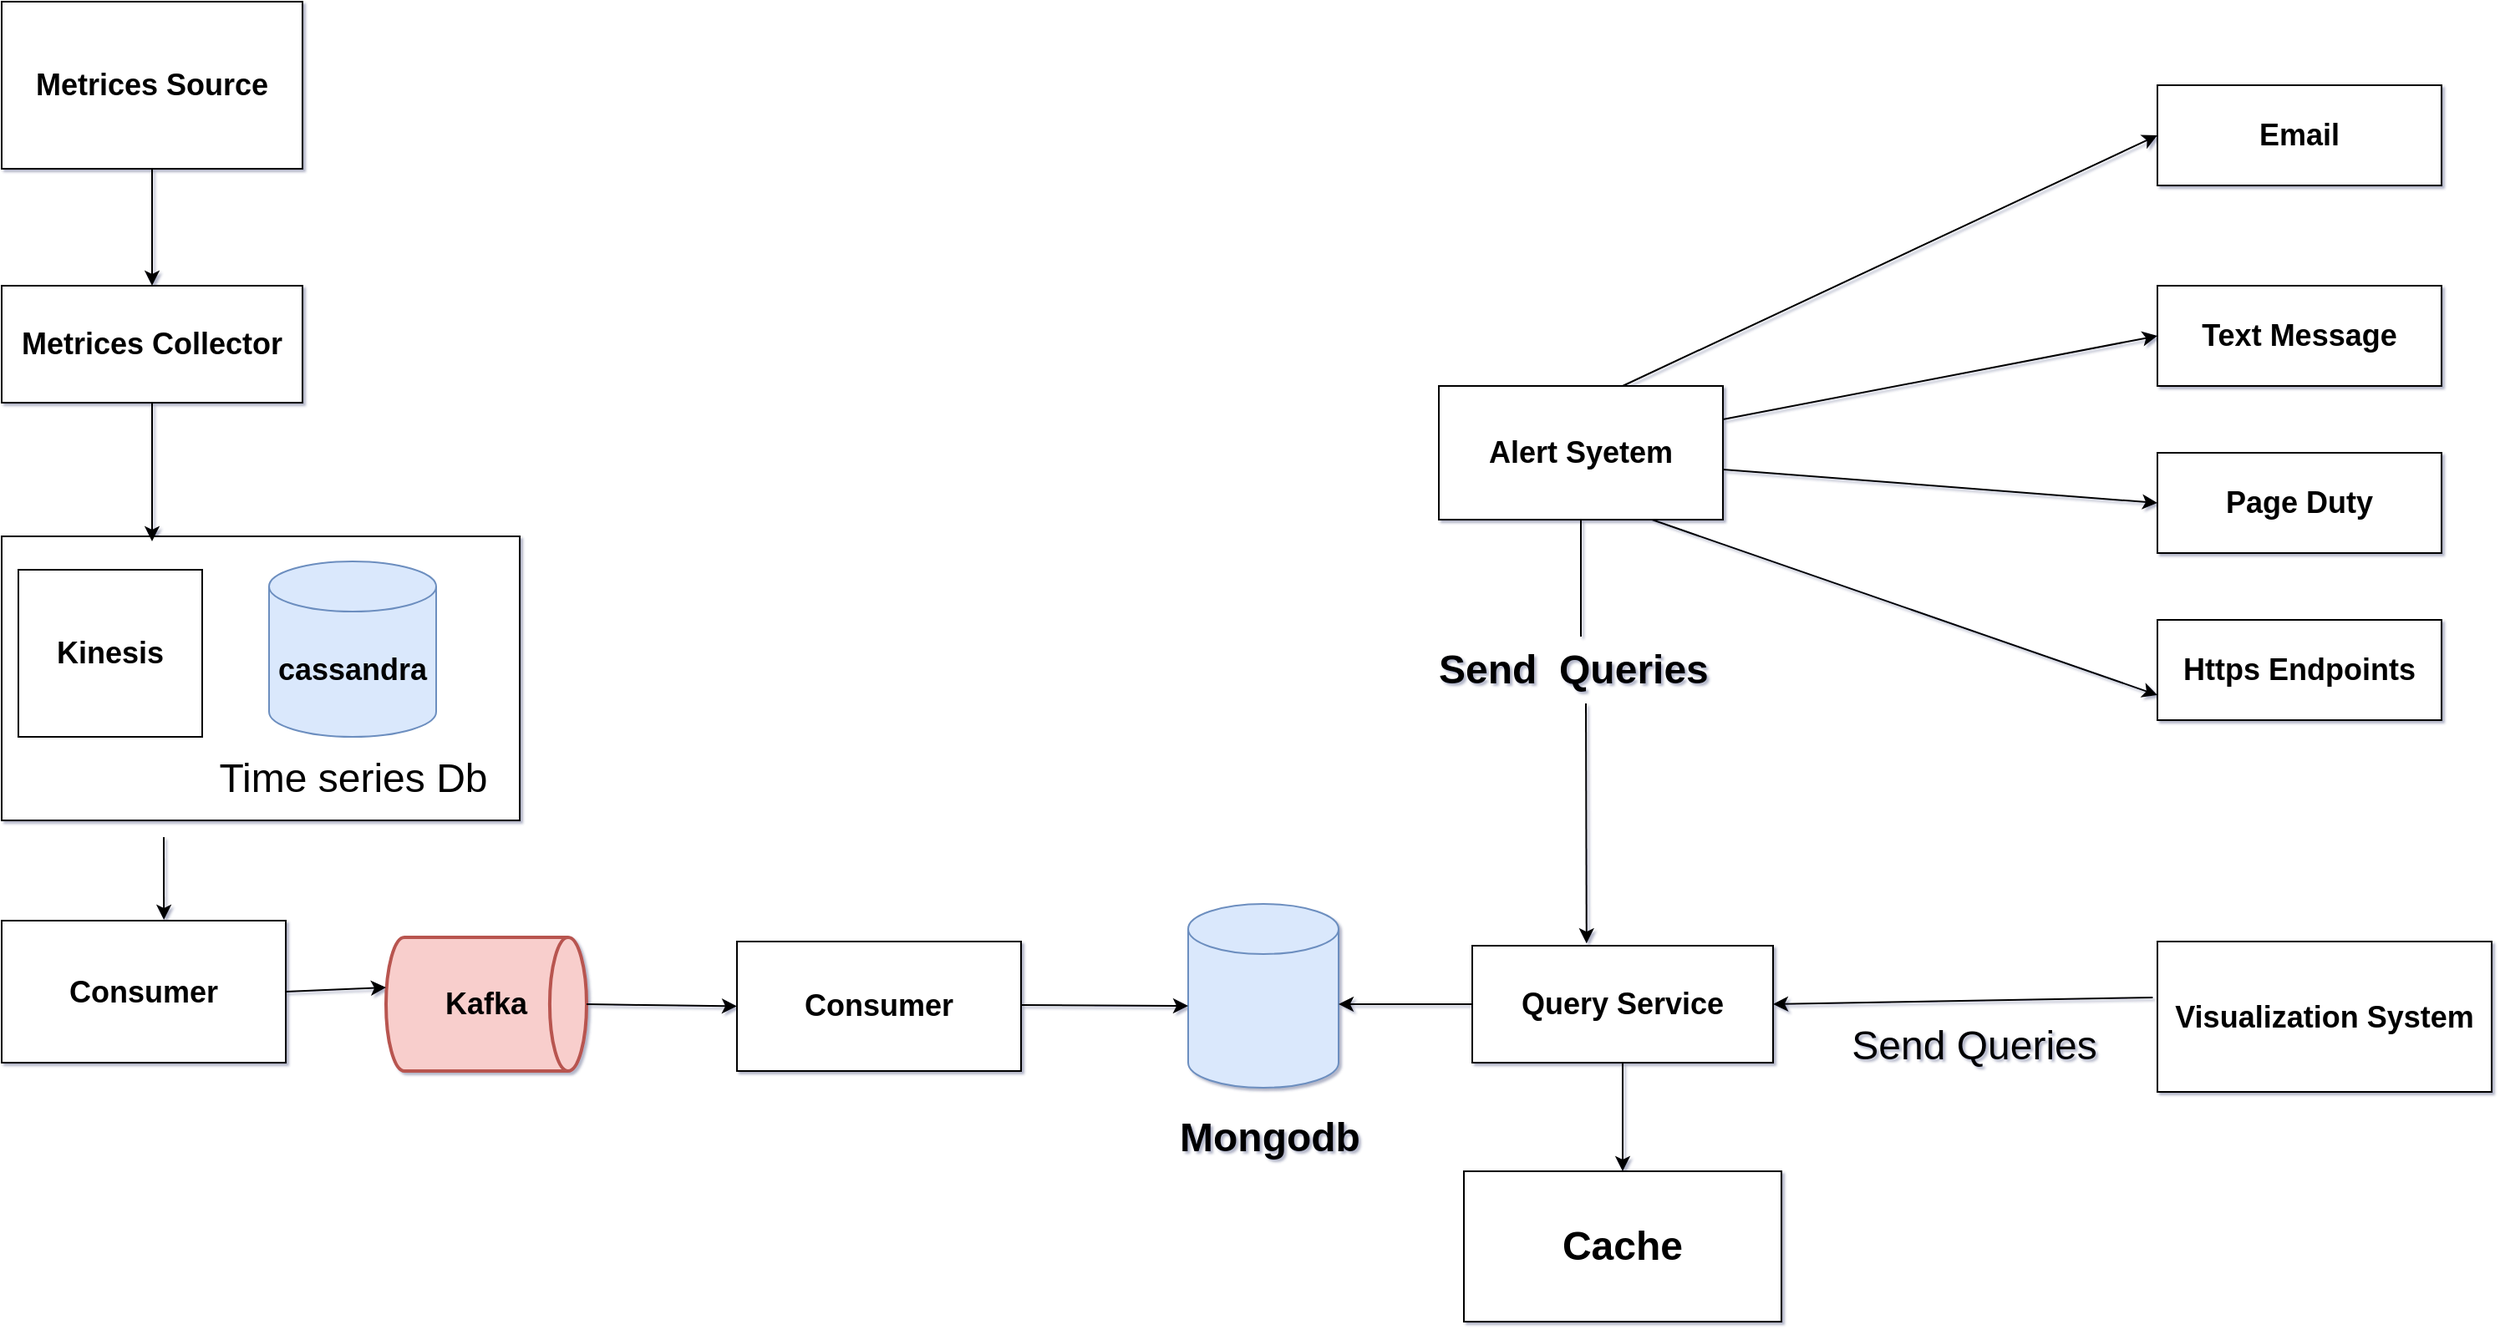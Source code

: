 <mxfile version="16.2.7" type="github">
  <diagram id="ZJvvMEEN9li1mQhJDmkr" name="Page-1">
    <mxGraphModel dx="1597" dy="3242" grid="1" gridSize="10" guides="1" tooltips="1" connect="1" arrows="1" fold="1" page="1" pageScale="1" pageWidth="1654" pageHeight="2336" background="#ffffff" math="0" shadow="1">
      <root>
        <mxCell id="0" />
        <mxCell id="1" parent="0" />
        <mxCell id="QLm1vupBQiNg1NUSUBey-1" value="&lt;b&gt;&lt;font style=&quot;font-size: 18px&quot;&gt;Metrices Source&lt;/font&gt;&lt;/b&gt;" style="rounded=0;whiteSpace=wrap;html=1;" parent="1" vertex="1">
          <mxGeometry x="20" y="-50" width="180" height="100" as="geometry" />
        </mxCell>
        <mxCell id="QLm1vupBQiNg1NUSUBey-3" value="" style="rounded=0;whiteSpace=wrap;html=1;" parent="1" vertex="1">
          <mxGeometry x="20" y="270" width="310" height="170" as="geometry" />
        </mxCell>
        <mxCell id="QLm1vupBQiNg1NUSUBey-5" value="&lt;span style=&quot;font-size: 18px&quot;&gt;&lt;b&gt;Kafka&lt;/b&gt;&lt;/span&gt;" style="strokeWidth=2;html=1;shape=mxgraph.flowchart.direct_data;whiteSpace=wrap;fillColor=#f8cecc;strokeColor=#b85450;" parent="1" vertex="1">
          <mxGeometry x="250" y="510" width="120" height="80" as="geometry" />
        </mxCell>
        <mxCell id="QLm1vupBQiNg1NUSUBey-8" value="" style="shape=cylinder3;whiteSpace=wrap;html=1;boundedLbl=1;backgroundOutline=1;size=15;fillColor=#dae8fc;strokeColor=#6c8ebf;" parent="1" vertex="1">
          <mxGeometry x="730" y="490" width="90" height="110" as="geometry" />
        </mxCell>
        <mxCell id="QLm1vupBQiNg1NUSUBey-9" value="&lt;h1&gt;Mongodb&lt;/h1&gt;" style="text;html=1;strokeColor=none;fillColor=none;spacing=5;spacingTop=-20;whiteSpace=wrap;overflow=hidden;rounded=0;" parent="1" vertex="1">
          <mxGeometry x="720" y="610" width="140" height="40" as="geometry" />
        </mxCell>
        <mxCell id="QLm1vupBQiNg1NUSUBey-10" value="&lt;b&gt;&lt;font style=&quot;font-size: 18px&quot;&gt;Metrices Collector&lt;/font&gt;&lt;/b&gt;" style="rounded=0;whiteSpace=wrap;html=1;" parent="1" vertex="1">
          <mxGeometry x="20" y="120" width="180" height="70" as="geometry" />
        </mxCell>
        <mxCell id="QLm1vupBQiNg1NUSUBey-13" value="&lt;b&gt;&lt;font style=&quot;font-size: 18px&quot;&gt;Consumer&lt;/font&gt;&lt;/b&gt;" style="rounded=0;whiteSpace=wrap;html=1;" parent="1" vertex="1">
          <mxGeometry x="20" y="500" width="170" height="85" as="geometry" />
        </mxCell>
        <mxCell id="QLm1vupBQiNg1NUSUBey-15" value="&lt;b&gt;&lt;font style=&quot;font-size: 18px&quot;&gt;Consumer&lt;/font&gt;&lt;/b&gt;" style="rounded=0;whiteSpace=wrap;html=1;" parent="1" vertex="1">
          <mxGeometry x="460" y="512.5" width="170" height="77.5" as="geometry" />
        </mxCell>
        <mxCell id="QLm1vupBQiNg1NUSUBey-16" value="&lt;span style=&quot;font-size: 18px&quot;&gt;&lt;b&gt;Query Service&lt;/b&gt;&lt;/span&gt;" style="rounded=0;whiteSpace=wrap;html=1;" parent="1" vertex="1">
          <mxGeometry x="900" y="515" width="180" height="70" as="geometry" />
        </mxCell>
        <mxCell id="QLm1vupBQiNg1NUSUBey-17" value="&lt;b&gt;&lt;font style=&quot;font-size: 24px&quot;&gt;Cache&lt;/font&gt;&lt;/b&gt;" style="rounded=0;whiteSpace=wrap;html=1;" parent="1" vertex="1">
          <mxGeometry x="895" y="650" width="190" height="90" as="geometry" />
        </mxCell>
        <mxCell id="QLm1vupBQiNg1NUSUBey-18" value="&lt;span style=&quot;font-size: 18px&quot;&gt;&lt;b&gt;Alert Syetem&lt;/b&gt;&lt;/span&gt;" style="rounded=0;whiteSpace=wrap;html=1;" parent="1" vertex="1">
          <mxGeometry x="880" y="180" width="170" height="80" as="geometry" />
        </mxCell>
        <mxCell id="QLm1vupBQiNg1NUSUBey-19" value="&lt;span style=&quot;font-size: 18px&quot;&gt;&lt;b&gt;Https Endpoints&lt;/b&gt;&lt;/span&gt;" style="rounded=0;whiteSpace=wrap;html=1;" parent="1" vertex="1">
          <mxGeometry x="1310" y="320" width="170" height="60" as="geometry" />
        </mxCell>
        <mxCell id="QLm1vupBQiNg1NUSUBey-20" value="&lt;span style=&quot;font-size: 18px&quot;&gt;&lt;b&gt;Email&lt;/b&gt;&lt;/span&gt;" style="rounded=0;whiteSpace=wrap;html=1;" parent="1" vertex="1">
          <mxGeometry x="1310" width="170" height="60" as="geometry" />
        </mxCell>
        <mxCell id="QLm1vupBQiNg1NUSUBey-27" style="edgeStyle=orthogonalEdgeStyle;rounded=0;orthogonalLoop=1;jettySize=auto;html=1;exitX=0.5;exitY=0;exitDx=0;exitDy=0;fontSize=18;" parent="1" source="QLm1vupBQiNg1NUSUBey-21" edge="1">
          <mxGeometry relative="1" as="geometry">
            <mxPoint x="1414.538" y="130" as="targetPoint" />
          </mxGeometry>
        </mxCell>
        <mxCell id="QLm1vupBQiNg1NUSUBey-21" value="&lt;span style=&quot;font-size: 18px&quot;&gt;&lt;b&gt;Text Message&lt;/b&gt;&lt;/span&gt;" style="rounded=0;whiteSpace=wrap;html=1;" parent="1" vertex="1">
          <mxGeometry x="1310" y="120" width="170" height="60" as="geometry" />
        </mxCell>
        <mxCell id="QLm1vupBQiNg1NUSUBey-22" value="&lt;span style=&quot;font-size: 18px&quot;&gt;&lt;b&gt;Page Duty&lt;/b&gt;&lt;/span&gt;" style="rounded=0;whiteSpace=wrap;html=1;" parent="1" vertex="1">
          <mxGeometry x="1310" y="220" width="170" height="60" as="geometry" />
        </mxCell>
        <mxCell id="QLm1vupBQiNg1NUSUBey-26" value="&lt;span style=&quot;font-size: 18px&quot;&gt;&lt;b&gt;Visualization System&lt;/b&gt;&lt;/span&gt;" style="rounded=0;whiteSpace=wrap;html=1;" parent="1" vertex="1">
          <mxGeometry x="1310" y="512.5" width="200" height="90" as="geometry" />
        </mxCell>
        <mxCell id="QLm1vupBQiNg1NUSUBey-29" value="" style="endArrow=classic;html=1;rounded=0;fontSize=18;entryX=0;entryY=0.5;entryDx=0;entryDy=0;exitX=0.647;exitY=0;exitDx=0;exitDy=0;exitPerimeter=0;" parent="1" source="QLm1vupBQiNg1NUSUBey-18" target="QLm1vupBQiNg1NUSUBey-20" edge="1">
          <mxGeometry width="50" height="50" relative="1" as="geometry">
            <mxPoint x="980" y="140" as="sourcePoint" />
            <mxPoint x="780" y="320" as="targetPoint" />
          </mxGeometry>
        </mxCell>
        <mxCell id="QLm1vupBQiNg1NUSUBey-30" value="" style="endArrow=classic;html=1;rounded=0;fontSize=18;entryX=0;entryY=0.5;entryDx=0;entryDy=0;exitX=1;exitY=0.25;exitDx=0;exitDy=0;" parent="1" source="QLm1vupBQiNg1NUSUBey-18" target="QLm1vupBQiNg1NUSUBey-21" edge="1">
          <mxGeometry width="50" height="50" relative="1" as="geometry">
            <mxPoint x="1050" y="160" as="sourcePoint" />
            <mxPoint x="1210" y="30" as="targetPoint" />
          </mxGeometry>
        </mxCell>
        <mxCell id="QLm1vupBQiNg1NUSUBey-32" value="" style="endArrow=classic;html=1;rounded=0;fontSize=18;entryX=0;entryY=0.5;entryDx=0;entryDy=0;" parent="1" target="QLm1vupBQiNg1NUSUBey-22" edge="1">
          <mxGeometry width="50" height="50" relative="1" as="geometry">
            <mxPoint x="1050" y="230" as="sourcePoint" />
            <mxPoint x="1190" y="230" as="targetPoint" />
          </mxGeometry>
        </mxCell>
        <mxCell id="QLm1vupBQiNg1NUSUBey-33" value="" style="endArrow=classic;html=1;rounded=0;fontSize=18;entryX=0;entryY=0.75;entryDx=0;entryDy=0;exitX=0.75;exitY=1;exitDx=0;exitDy=0;" parent="1" source="QLm1vupBQiNg1NUSUBey-18" target="QLm1vupBQiNg1NUSUBey-19" edge="1">
          <mxGeometry width="50" height="50" relative="1" as="geometry">
            <mxPoint x="989.99" y="160" as="sourcePoint" />
            <mxPoint x="1210" y="30" as="targetPoint" />
          </mxGeometry>
        </mxCell>
        <mxCell id="QLm1vupBQiNg1NUSUBey-34" value="" style="endArrow=none;html=1;rounded=0;fontSize=18;entryX=0.5;entryY=1;entryDx=0;entryDy=0;" parent="1" target="QLm1vupBQiNg1NUSUBey-18" edge="1">
          <mxGeometry width="50" height="50" relative="1" as="geometry">
            <mxPoint x="965" y="330" as="sourcePoint" />
            <mxPoint x="770" y="280" as="targetPoint" />
          </mxGeometry>
        </mxCell>
        <mxCell id="QLm1vupBQiNg1NUSUBey-35" value="&lt;h1&gt;Send&amp;nbsp; Queries&lt;/h1&gt;" style="text;html=1;strokeColor=none;fillColor=none;spacing=5;spacingTop=-20;whiteSpace=wrap;overflow=hidden;rounded=0;" parent="1" vertex="1">
          <mxGeometry x="875" y="330" width="180" height="40" as="geometry" />
        </mxCell>
        <mxCell id="QLm1vupBQiNg1NUSUBey-36" value="" style="endArrow=classic;html=1;rounded=0;fontSize=18;entryX=0.38;entryY=-0.02;entryDx=0;entryDy=0;entryPerimeter=0;" parent="1" target="QLm1vupBQiNg1NUSUBey-16" edge="1">
          <mxGeometry width="50" height="50" relative="1" as="geometry">
            <mxPoint x="968" y="370" as="sourcePoint" />
            <mxPoint x="980" y="480" as="targetPoint" />
          </mxGeometry>
        </mxCell>
        <mxCell id="QLm1vupBQiNg1NUSUBey-39" value="" style="endArrow=classic;html=1;rounded=1;fontSize=24;entryX=0.5;entryY=0;entryDx=0;entryDy=0;exitX=0.5;exitY=1;exitDx=0;exitDy=0;" parent="1" source="QLm1vupBQiNg1NUSUBey-16" target="QLm1vupBQiNg1NUSUBey-17" edge="1">
          <mxGeometry width="50" height="50" relative="1" as="geometry">
            <mxPoint x="690" y="480" as="sourcePoint" />
            <mxPoint x="740" y="430" as="targetPoint" />
          </mxGeometry>
        </mxCell>
        <mxCell id="QLm1vupBQiNg1NUSUBey-40" value="" style="endArrow=classic;html=1;rounded=1;fontSize=24;exitX=1;exitY=0.5;exitDx=0;exitDy=0;exitPerimeter=0;entryX=0;entryY=0.5;entryDx=0;entryDy=0;" parent="1" source="QLm1vupBQiNg1NUSUBey-5" target="QLm1vupBQiNg1NUSUBey-15" edge="1">
          <mxGeometry width="50" height="50" relative="1" as="geometry">
            <mxPoint x="690" y="480" as="sourcePoint" />
            <mxPoint x="440" y="550" as="targetPoint" />
          </mxGeometry>
        </mxCell>
        <mxCell id="QLm1vupBQiNg1NUSUBey-41" value="" style="endArrow=classic;html=1;rounded=1;fontSize=24;exitX=1;exitY=0.5;exitDx=0;exitDy=0;exitPerimeter=0;" parent="1" edge="1">
          <mxGeometry width="50" height="50" relative="1" as="geometry">
            <mxPoint x="630" y="550.54" as="sourcePoint" />
            <mxPoint x="730" y="551" as="targetPoint" />
          </mxGeometry>
        </mxCell>
        <mxCell id="QLm1vupBQiNg1NUSUBey-44" value="" style="endArrow=classic;html=1;rounded=1;fontSize=24;entryX=0.571;entryY=-0.006;entryDx=0;entryDy=0;entryPerimeter=0;" parent="1" target="QLm1vupBQiNg1NUSUBey-13" edge="1">
          <mxGeometry width="50" height="50" relative="1" as="geometry">
            <mxPoint x="117" y="450" as="sourcePoint" />
            <mxPoint x="120" y="490" as="targetPoint" />
          </mxGeometry>
        </mxCell>
        <mxCell id="QLm1vupBQiNg1NUSUBey-45" value="" style="endArrow=classic;html=1;rounded=1;fontSize=24;" parent="1" edge="1" source="QLm1vupBQiNg1NUSUBey-10">
          <mxGeometry width="50" height="50" relative="1" as="geometry">
            <mxPoint x="112.31" y="240" as="sourcePoint" />
            <mxPoint x="110" y="273" as="targetPoint" />
          </mxGeometry>
        </mxCell>
        <mxCell id="QLm1vupBQiNg1NUSUBey-46" value="" style="endArrow=classic;html=1;rounded=1;fontSize=24;exitX=0.5;exitY=1;exitDx=0;exitDy=0;entryX=0.5;entryY=0;entryDx=0;entryDy=0;" parent="1" source="QLm1vupBQiNg1NUSUBey-1" target="QLm1vupBQiNg1NUSUBey-10" edge="1">
          <mxGeometry width="50" height="50" relative="1" as="geometry">
            <mxPoint x="109.62" y="110" as="sourcePoint" />
            <mxPoint x="109" y="160" as="targetPoint" />
          </mxGeometry>
        </mxCell>
        <mxCell id="QLm1vupBQiNg1NUSUBey-48" value="" style="endArrow=classic;html=1;rounded=1;fontSize=24;exitX=1;exitY=0.5;exitDx=0;exitDy=0;entryX=0;entryY=0.375;entryDx=0;entryDy=0;entryPerimeter=0;" parent="1" source="QLm1vupBQiNg1NUSUBey-13" target="QLm1vupBQiNg1NUSUBey-5" edge="1">
          <mxGeometry width="50" height="50" relative="1" as="geometry">
            <mxPoint x="230.33" y="585" as="sourcePoint" />
            <mxPoint x="240" y="540" as="targetPoint" />
          </mxGeometry>
        </mxCell>
        <mxCell id="QLm1vupBQiNg1NUSUBey-49" value="" style="endArrow=classic;html=1;rounded=0;fontSize=18;entryX=1;entryY=0.5;entryDx=0;entryDy=0;exitX=-0.014;exitY=0.372;exitDx=0;exitDy=0;exitPerimeter=0;" parent="1" source="QLm1vupBQiNg1NUSUBey-26" target="QLm1vupBQiNg1NUSUBey-16" edge="1">
          <mxGeometry width="50" height="50" relative="1" as="geometry">
            <mxPoint x="978" y="380" as="sourcePoint" />
            <mxPoint x="978.4" y="523.6" as="targetPoint" />
          </mxGeometry>
        </mxCell>
        <mxCell id="QLm1vupBQiNg1NUSUBey-50" value="Send Queries" style="text;html=1;align=center;verticalAlign=middle;resizable=0;points=[];autosize=1;strokeColor=none;fillColor=none;fontSize=24;" parent="1" vertex="1">
          <mxGeometry x="1120" y="560" width="160" height="30" as="geometry" />
        </mxCell>
        <mxCell id="xBuPPBvkNrvAB6S6MzlM-3" value="" style="endArrow=classic;html=1;rounded=1;fontSize=24;exitX=0;exitY=0.5;exitDx=0;exitDy=0;entryX=1;entryY=0.545;entryDx=0;entryDy=0;entryPerimeter=0;" parent="1" source="QLm1vupBQiNg1NUSUBey-16" target="QLm1vupBQiNg1NUSUBey-8" edge="1">
          <mxGeometry width="50" height="50" relative="1" as="geometry">
            <mxPoint x="880" y="580" as="sourcePoint" />
            <mxPoint x="820" y="560" as="targetPoint" />
          </mxGeometry>
        </mxCell>
        <mxCell id="kDcWoAi_TzpZwLmm5Dsw-1" value="&lt;b style=&quot;font-size: 18px&quot;&gt;Kinesis&lt;/b&gt;" style="rounded=0;whiteSpace=wrap;html=1;" vertex="1" parent="1">
          <mxGeometry x="30" y="290" width="110" height="100" as="geometry" />
        </mxCell>
        <mxCell id="kDcWoAi_TzpZwLmm5Dsw-2" value="&lt;b style=&quot;font-size: 18px&quot;&gt;cassandra&lt;/b&gt;" style="shape=cylinder3;whiteSpace=wrap;html=1;boundedLbl=1;backgroundOutline=1;size=15;fillColor=#dae8fc;strokeColor=#6c8ebf;" vertex="1" parent="1">
          <mxGeometry x="180" y="285" width="100" height="105" as="geometry" />
        </mxCell>
        <mxCell id="kDcWoAi_TzpZwLmm5Dsw-3" value="Time series Db" style="text;html=1;align=center;verticalAlign=middle;resizable=0;points=[];autosize=1;strokeColor=none;fillColor=none;fontSize=24;" vertex="1" parent="1">
          <mxGeometry x="140" y="400" width="180" height="30" as="geometry" />
        </mxCell>
      </root>
    </mxGraphModel>
  </diagram>
</mxfile>
